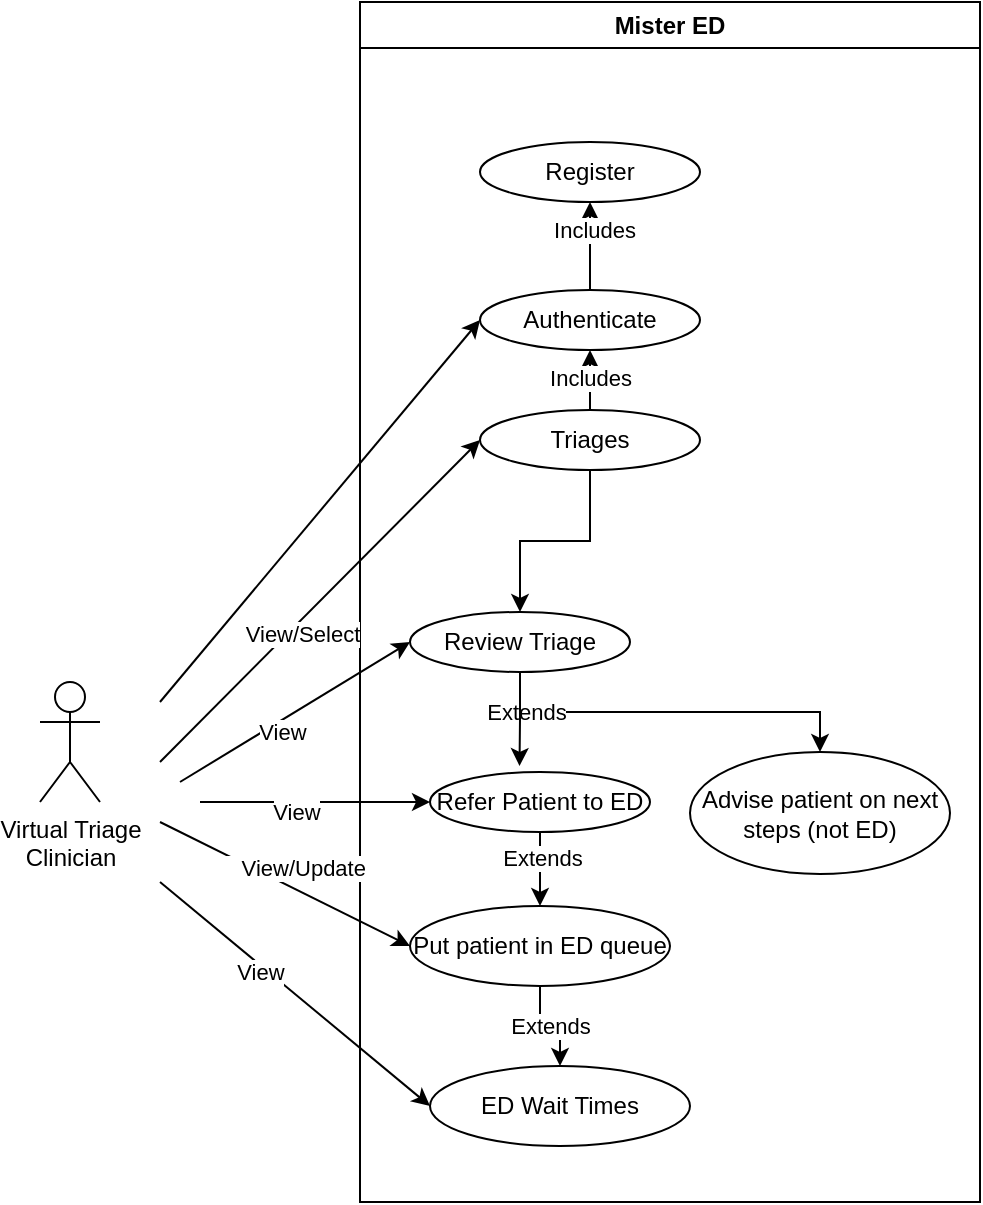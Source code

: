 <mxfile version="24.7.16">
  <diagram name="Page-1" id="iBJQancwVzPZnX72XmY8">
    <mxGraphModel dx="1235" dy="601" grid="1" gridSize="10" guides="1" tooltips="1" connect="1" arrows="1" fold="1" page="1" pageScale="1" pageWidth="850" pageHeight="1100" math="0" shadow="0">
      <root>
        <mxCell id="0" />
        <mxCell id="1" parent="0" />
        <mxCell id="CpTIfCaLCPEgQuCKB-eE-1" value="&lt;div&gt;Virtual Triage&lt;/div&gt;&lt;div&gt;Clinician&lt;br&gt;&lt;/div&gt;" style="shape=umlActor;verticalLabelPosition=bottom;verticalAlign=top;html=1;outlineConnect=0;" vertex="1" parent="1">
          <mxGeometry x="40" y="400" width="30" height="60" as="geometry" />
        </mxCell>
        <mxCell id="CpTIfCaLCPEgQuCKB-eE-2" value="Mister ED" style="swimlane;whiteSpace=wrap;html=1;" vertex="1" parent="1">
          <mxGeometry x="200" y="60" width="310" height="600" as="geometry" />
        </mxCell>
        <mxCell id="CpTIfCaLCPEgQuCKB-eE-33" style="edgeStyle=orthogonalEdgeStyle;rounded=0;orthogonalLoop=1;jettySize=auto;html=1;exitX=0.5;exitY=0;exitDx=0;exitDy=0;entryX=0.5;entryY=1;entryDx=0;entryDy=0;" edge="1" parent="CpTIfCaLCPEgQuCKB-eE-2" source="CpTIfCaLCPEgQuCKB-eE-3" target="CpTIfCaLCPEgQuCKB-eE-31">
          <mxGeometry relative="1" as="geometry" />
        </mxCell>
        <mxCell id="CpTIfCaLCPEgQuCKB-eE-34" value="Includes" style="edgeLabel;html=1;align=center;verticalAlign=middle;resizable=0;points=[];" vertex="1" connectable="0" parent="CpTIfCaLCPEgQuCKB-eE-33">
          <mxGeometry x="0.359" y="-2" relative="1" as="geometry">
            <mxPoint as="offset" />
          </mxGeometry>
        </mxCell>
        <mxCell id="CpTIfCaLCPEgQuCKB-eE-3" value="Authenticate" style="ellipse;whiteSpace=wrap;html=1;" vertex="1" parent="CpTIfCaLCPEgQuCKB-eE-2">
          <mxGeometry x="60" y="144" width="110" height="30" as="geometry" />
        </mxCell>
        <mxCell id="CpTIfCaLCPEgQuCKB-eE-22" style="edgeStyle=orthogonalEdgeStyle;rounded=0;orthogonalLoop=1;jettySize=auto;html=1;exitX=0.5;exitY=0;exitDx=0;exitDy=0;entryX=0.5;entryY=1;entryDx=0;entryDy=0;" edge="1" parent="CpTIfCaLCPEgQuCKB-eE-2" source="CpTIfCaLCPEgQuCKB-eE-4" target="CpTIfCaLCPEgQuCKB-eE-3">
          <mxGeometry relative="1" as="geometry" />
        </mxCell>
        <mxCell id="CpTIfCaLCPEgQuCKB-eE-23" value="Includes" style="edgeLabel;html=1;align=center;verticalAlign=middle;resizable=0;points=[];" vertex="1" connectable="0" parent="CpTIfCaLCPEgQuCKB-eE-22">
          <mxGeometry x="0.052" relative="1" as="geometry">
            <mxPoint as="offset" />
          </mxGeometry>
        </mxCell>
        <mxCell id="CpTIfCaLCPEgQuCKB-eE-4" value="Triages" style="ellipse;whiteSpace=wrap;html=1;" vertex="1" parent="CpTIfCaLCPEgQuCKB-eE-2">
          <mxGeometry x="60" y="204" width="110" height="30" as="geometry" />
        </mxCell>
        <mxCell id="CpTIfCaLCPEgQuCKB-eE-30" style="edgeStyle=orthogonalEdgeStyle;rounded=0;orthogonalLoop=1;jettySize=auto;html=1;exitX=0.5;exitY=1;exitDx=0;exitDy=0;entryX=0.5;entryY=0;entryDx=0;entryDy=0;" edge="1" parent="CpTIfCaLCPEgQuCKB-eE-2" source="CpTIfCaLCPEgQuCKB-eE-8" target="CpTIfCaLCPEgQuCKB-eE-12">
          <mxGeometry relative="1" as="geometry" />
        </mxCell>
        <mxCell id="CpTIfCaLCPEgQuCKB-eE-46" value="Extends" style="edgeLabel;html=1;align=center;verticalAlign=middle;resizable=0;points=[];" vertex="1" connectable="0" parent="CpTIfCaLCPEgQuCKB-eE-30">
          <mxGeometry x="-0.765" relative="1" as="geometry">
            <mxPoint as="offset" />
          </mxGeometry>
        </mxCell>
        <mxCell id="CpTIfCaLCPEgQuCKB-eE-55" style="edgeStyle=orthogonalEdgeStyle;rounded=0;orthogonalLoop=1;jettySize=auto;html=1;exitX=0.5;exitY=1;exitDx=0;exitDy=0;" edge="1" parent="CpTIfCaLCPEgQuCKB-eE-2" source="CpTIfCaLCPEgQuCKB-eE-8">
          <mxGeometry relative="1" as="geometry">
            <mxPoint x="79.762" y="382" as="targetPoint" />
          </mxGeometry>
        </mxCell>
        <mxCell id="CpTIfCaLCPEgQuCKB-eE-8" value="&lt;div&gt;Review Triage&lt;/div&gt;" style="ellipse;whiteSpace=wrap;html=1;" vertex="1" parent="CpTIfCaLCPEgQuCKB-eE-2">
          <mxGeometry x="25" y="305" width="110" height="30" as="geometry" />
        </mxCell>
        <mxCell id="CpTIfCaLCPEgQuCKB-eE-58" style="edgeStyle=orthogonalEdgeStyle;rounded=0;orthogonalLoop=1;jettySize=auto;html=1;exitX=0.5;exitY=1;exitDx=0;exitDy=0;entryX=0.5;entryY=0;entryDx=0;entryDy=0;" edge="1" parent="CpTIfCaLCPEgQuCKB-eE-2" source="CpTIfCaLCPEgQuCKB-eE-11" target="CpTIfCaLCPEgQuCKB-eE-57">
          <mxGeometry relative="1" as="geometry" />
        </mxCell>
        <mxCell id="CpTIfCaLCPEgQuCKB-eE-59" value="Extends" style="edgeLabel;html=1;align=center;verticalAlign=middle;resizable=0;points=[];" vertex="1" connectable="0" parent="CpTIfCaLCPEgQuCKB-eE-58">
          <mxGeometry x="-0.013" relative="1" as="geometry">
            <mxPoint as="offset" />
          </mxGeometry>
        </mxCell>
        <mxCell id="CpTIfCaLCPEgQuCKB-eE-11" value="Put patient in ED queue" style="ellipse;whiteSpace=wrap;html=1;" vertex="1" parent="CpTIfCaLCPEgQuCKB-eE-2">
          <mxGeometry x="25" y="452" width="130" height="40" as="geometry" />
        </mxCell>
        <mxCell id="CpTIfCaLCPEgQuCKB-eE-12" value="Advise patient on next steps (not ED)" style="ellipse;whiteSpace=wrap;html=1;" vertex="1" parent="CpTIfCaLCPEgQuCKB-eE-2">
          <mxGeometry x="165" y="375" width="130" height="61" as="geometry" />
        </mxCell>
        <mxCell id="CpTIfCaLCPEgQuCKB-eE-28" style="edgeStyle=orthogonalEdgeStyle;rounded=0;orthogonalLoop=1;jettySize=auto;html=1;exitX=0.5;exitY=1;exitDx=0;exitDy=0;" edge="1" parent="CpTIfCaLCPEgQuCKB-eE-2" source="CpTIfCaLCPEgQuCKB-eE-4" target="CpTIfCaLCPEgQuCKB-eE-8">
          <mxGeometry relative="1" as="geometry">
            <mxPoint x="131" y="142" as="sourcePoint" />
          </mxGeometry>
        </mxCell>
        <mxCell id="CpTIfCaLCPEgQuCKB-eE-31" value="Register" style="ellipse;whiteSpace=wrap;html=1;" vertex="1" parent="CpTIfCaLCPEgQuCKB-eE-2">
          <mxGeometry x="60" y="70" width="110" height="30" as="geometry" />
        </mxCell>
        <mxCell id="CpTIfCaLCPEgQuCKB-eE-57" value="ED Wait Times" style="ellipse;whiteSpace=wrap;html=1;" vertex="1" parent="CpTIfCaLCPEgQuCKB-eE-2">
          <mxGeometry x="35" y="532" width="130" height="40" as="geometry" />
        </mxCell>
        <mxCell id="CpTIfCaLCPEgQuCKB-eE-47" value="Refer Patient to ED" style="ellipse;whiteSpace=wrap;html=1;" vertex="1" parent="1">
          <mxGeometry x="235" y="445" width="110" height="30" as="geometry" />
        </mxCell>
        <mxCell id="CpTIfCaLCPEgQuCKB-eE-48" value="" style="endArrow=classic;html=1;rounded=0;entryX=0;entryY=0.5;entryDx=0;entryDy=0;" edge="1" parent="1" target="CpTIfCaLCPEgQuCKB-eE-11">
          <mxGeometry width="50" height="50" relative="1" as="geometry">
            <mxPoint x="100" y="470" as="sourcePoint" />
            <mxPoint x="120" y="330" as="targetPoint" />
          </mxGeometry>
        </mxCell>
        <mxCell id="CpTIfCaLCPEgQuCKB-eE-62" value="&lt;div align=&quot;center&quot;&gt;&amp;nbsp;&amp;nbsp;&amp;nbsp;&amp;nbsp;&amp;nbsp;&amp;nbsp;&amp;nbsp;&amp;nbsp;&amp;nbsp;&amp;nbsp;&amp;nbsp;&amp;nbsp;&amp;nbsp; View/Update&lt;/div&gt;" style="edgeLabel;html=1;align=center;verticalAlign=middle;resizable=0;points=[];" vertex="1" connectable="0" parent="CpTIfCaLCPEgQuCKB-eE-48">
          <mxGeometry x="-0.224" y="2" relative="1" as="geometry">
            <mxPoint y="1" as="offset" />
          </mxGeometry>
        </mxCell>
        <mxCell id="CpTIfCaLCPEgQuCKB-eE-49" value="" style="endArrow=classic;html=1;rounded=0;entryX=0;entryY=0.5;entryDx=0;entryDy=0;" edge="1" parent="1" target="CpTIfCaLCPEgQuCKB-eE-3">
          <mxGeometry width="50" height="50" relative="1" as="geometry">
            <mxPoint x="100" y="410" as="sourcePoint" />
            <mxPoint x="220" y="640" as="targetPoint" />
          </mxGeometry>
        </mxCell>
        <mxCell id="CpTIfCaLCPEgQuCKB-eE-50" value="" style="endArrow=classic;html=1;rounded=0;entryX=0;entryY=0.5;entryDx=0;entryDy=0;" edge="1" parent="1" target="CpTIfCaLCPEgQuCKB-eE-4">
          <mxGeometry width="50" height="50" relative="1" as="geometry">
            <mxPoint x="100" y="440" as="sourcePoint" />
            <mxPoint x="270" y="229" as="targetPoint" />
          </mxGeometry>
        </mxCell>
        <mxCell id="CpTIfCaLCPEgQuCKB-eE-52" value="View/Select" style="edgeLabel;html=1;align=center;verticalAlign=middle;resizable=0;points=[];" vertex="1" connectable="0" parent="CpTIfCaLCPEgQuCKB-eE-50">
          <mxGeometry x="-0.163" y="-5" relative="1" as="geometry">
            <mxPoint as="offset" />
          </mxGeometry>
        </mxCell>
        <mxCell id="CpTIfCaLCPEgQuCKB-eE-18" style="edgeStyle=orthogonalEdgeStyle;rounded=0;orthogonalLoop=1;jettySize=auto;html=1;exitX=0.5;exitY=1;exitDx=0;exitDy=0;entryX=0.5;entryY=0;entryDx=0;entryDy=0;" edge="1" parent="1" source="CpTIfCaLCPEgQuCKB-eE-47" target="CpTIfCaLCPEgQuCKB-eE-11">
          <mxGeometry relative="1" as="geometry" />
        </mxCell>
        <mxCell id="CpTIfCaLCPEgQuCKB-eE-54" value="Extends" style="edgeLabel;html=1;align=center;verticalAlign=middle;resizable=0;points=[];" vertex="1" connectable="0" parent="CpTIfCaLCPEgQuCKB-eE-18">
          <mxGeometry x="-0.331" y="1" relative="1" as="geometry">
            <mxPoint as="offset" />
          </mxGeometry>
        </mxCell>
        <mxCell id="CpTIfCaLCPEgQuCKB-eE-60" value="" style="endArrow=classic;html=1;rounded=0;entryX=0;entryY=0.5;entryDx=0;entryDy=0;" edge="1" parent="1" target="CpTIfCaLCPEgQuCKB-eE-57">
          <mxGeometry width="50" height="50" relative="1" as="geometry">
            <mxPoint x="100" y="500" as="sourcePoint" />
            <mxPoint x="203" y="651" as="targetPoint" />
          </mxGeometry>
        </mxCell>
        <mxCell id="CpTIfCaLCPEgQuCKB-eE-61" value="View" style="edgeLabel;html=1;align=center;verticalAlign=middle;resizable=0;points=[];" vertex="1" connectable="0" parent="CpTIfCaLCPEgQuCKB-eE-60">
          <mxGeometry x="-0.234" y="-3" relative="1" as="geometry">
            <mxPoint as="offset" />
          </mxGeometry>
        </mxCell>
        <mxCell id="CpTIfCaLCPEgQuCKB-eE-63" value="" style="endArrow=classic;html=1;rounded=0;entryX=0;entryY=0.5;entryDx=0;entryDy=0;" edge="1" parent="1" target="CpTIfCaLCPEgQuCKB-eE-8">
          <mxGeometry width="50" height="50" relative="1" as="geometry">
            <mxPoint x="110" y="450" as="sourcePoint" />
            <mxPoint x="270" y="289" as="targetPoint" />
          </mxGeometry>
        </mxCell>
        <mxCell id="CpTIfCaLCPEgQuCKB-eE-64" value="View" style="edgeLabel;html=1;align=center;verticalAlign=middle;resizable=0;points=[];" vertex="1" connectable="0" parent="CpTIfCaLCPEgQuCKB-eE-63">
          <mxGeometry x="-0.163" y="-5" relative="1" as="geometry">
            <mxPoint as="offset" />
          </mxGeometry>
        </mxCell>
        <mxCell id="CpTIfCaLCPEgQuCKB-eE-65" value="" style="endArrow=classic;html=1;rounded=0;entryX=0;entryY=0.5;entryDx=0;entryDy=0;" edge="1" parent="1" target="CpTIfCaLCPEgQuCKB-eE-47">
          <mxGeometry width="50" height="50" relative="1" as="geometry">
            <mxPoint x="120" y="460" as="sourcePoint" />
            <mxPoint x="235" y="390" as="targetPoint" />
          </mxGeometry>
        </mxCell>
        <mxCell id="CpTIfCaLCPEgQuCKB-eE-66" value="View" style="edgeLabel;html=1;align=center;verticalAlign=middle;resizable=0;points=[];" vertex="1" connectable="0" parent="CpTIfCaLCPEgQuCKB-eE-65">
          <mxGeometry x="-0.163" y="-5" relative="1" as="geometry">
            <mxPoint as="offset" />
          </mxGeometry>
        </mxCell>
      </root>
    </mxGraphModel>
  </diagram>
</mxfile>
